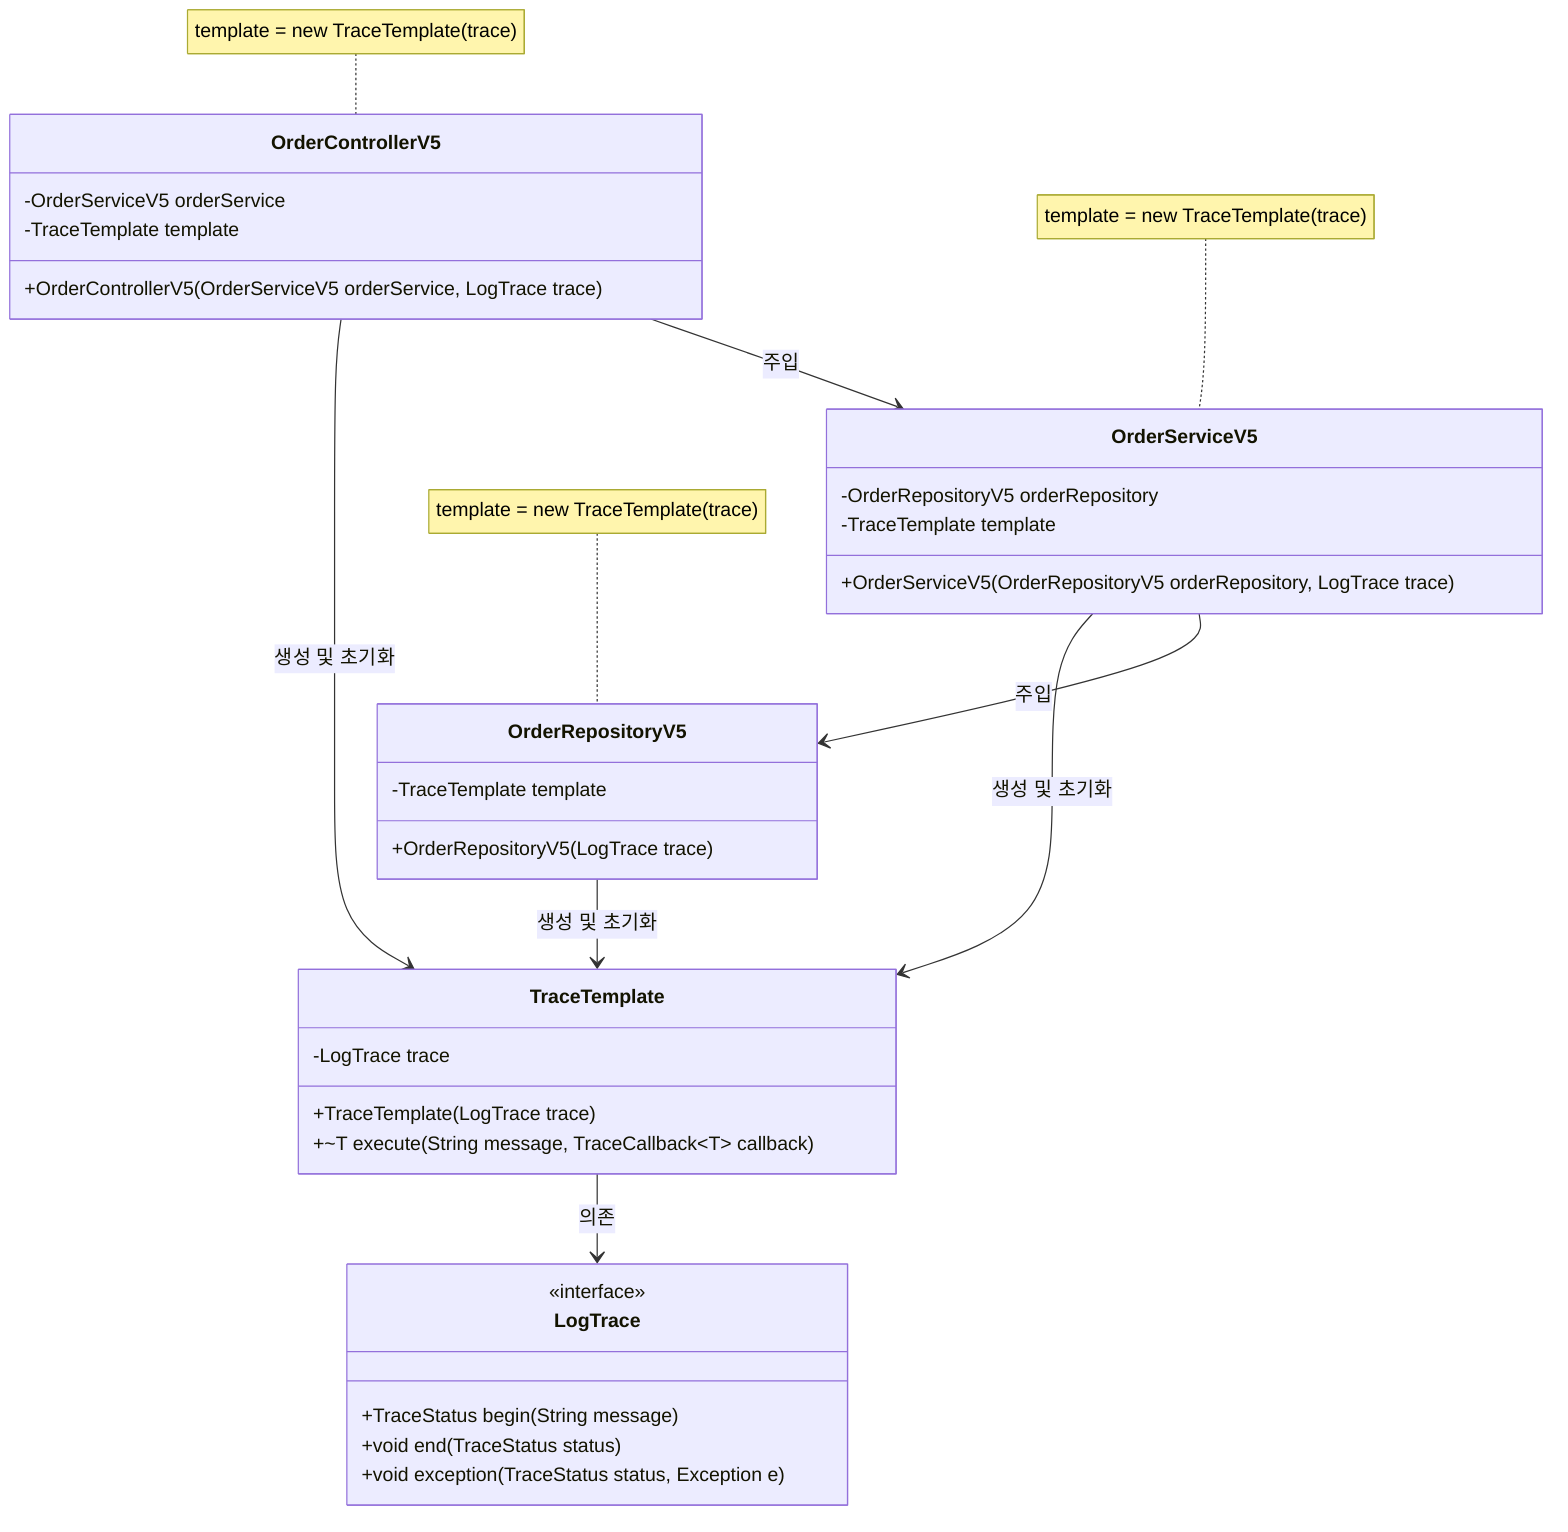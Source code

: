 classDiagram
    class TraceTemplate {
        -LogTrace trace
        +TraceTemplate(LogTrace trace)
        +~T execute(String message, TraceCallback~T~ callback)
    }
    
    class LogTrace {
        <<interface>>
        +TraceStatus begin(String message)
        +void end(TraceStatus status)
        +void exception(TraceStatus status, Exception e)
    }
    
    class OrderControllerV5 {
        -OrderServiceV5 orderService
        -TraceTemplate template
        +OrderControllerV5(OrderServiceV5 orderService, LogTrace trace)
    }
    
    class OrderServiceV5 {
        -OrderRepositoryV5 orderRepository
        -TraceTemplate template
        +OrderServiceV5(OrderRepositoryV5 orderRepository, LogTrace trace)
    }
    
    class OrderRepositoryV5 {
        -TraceTemplate template
        +OrderRepositoryV5(LogTrace trace)
    }
    
    OrderControllerV5 --> TraceTemplate : 생성 및 초기화
    OrderServiceV5 --> TraceTemplate : 생성 및 초기화
    OrderRepositoryV5 --> TraceTemplate : 생성 및 초기화
    
    OrderControllerV5 --> OrderServiceV5 : 주입
    OrderServiceV5 --> OrderRepositoryV5 : 주입
    
    TraceTemplate --> LogTrace : 의존
    
    note for OrderControllerV5 "template = new TraceTemplate(trace)"
    note for OrderServiceV5 "template = new TraceTemplate(trace)"
    note for OrderRepositoryV5 "template = new TraceTemplate(trace)"
